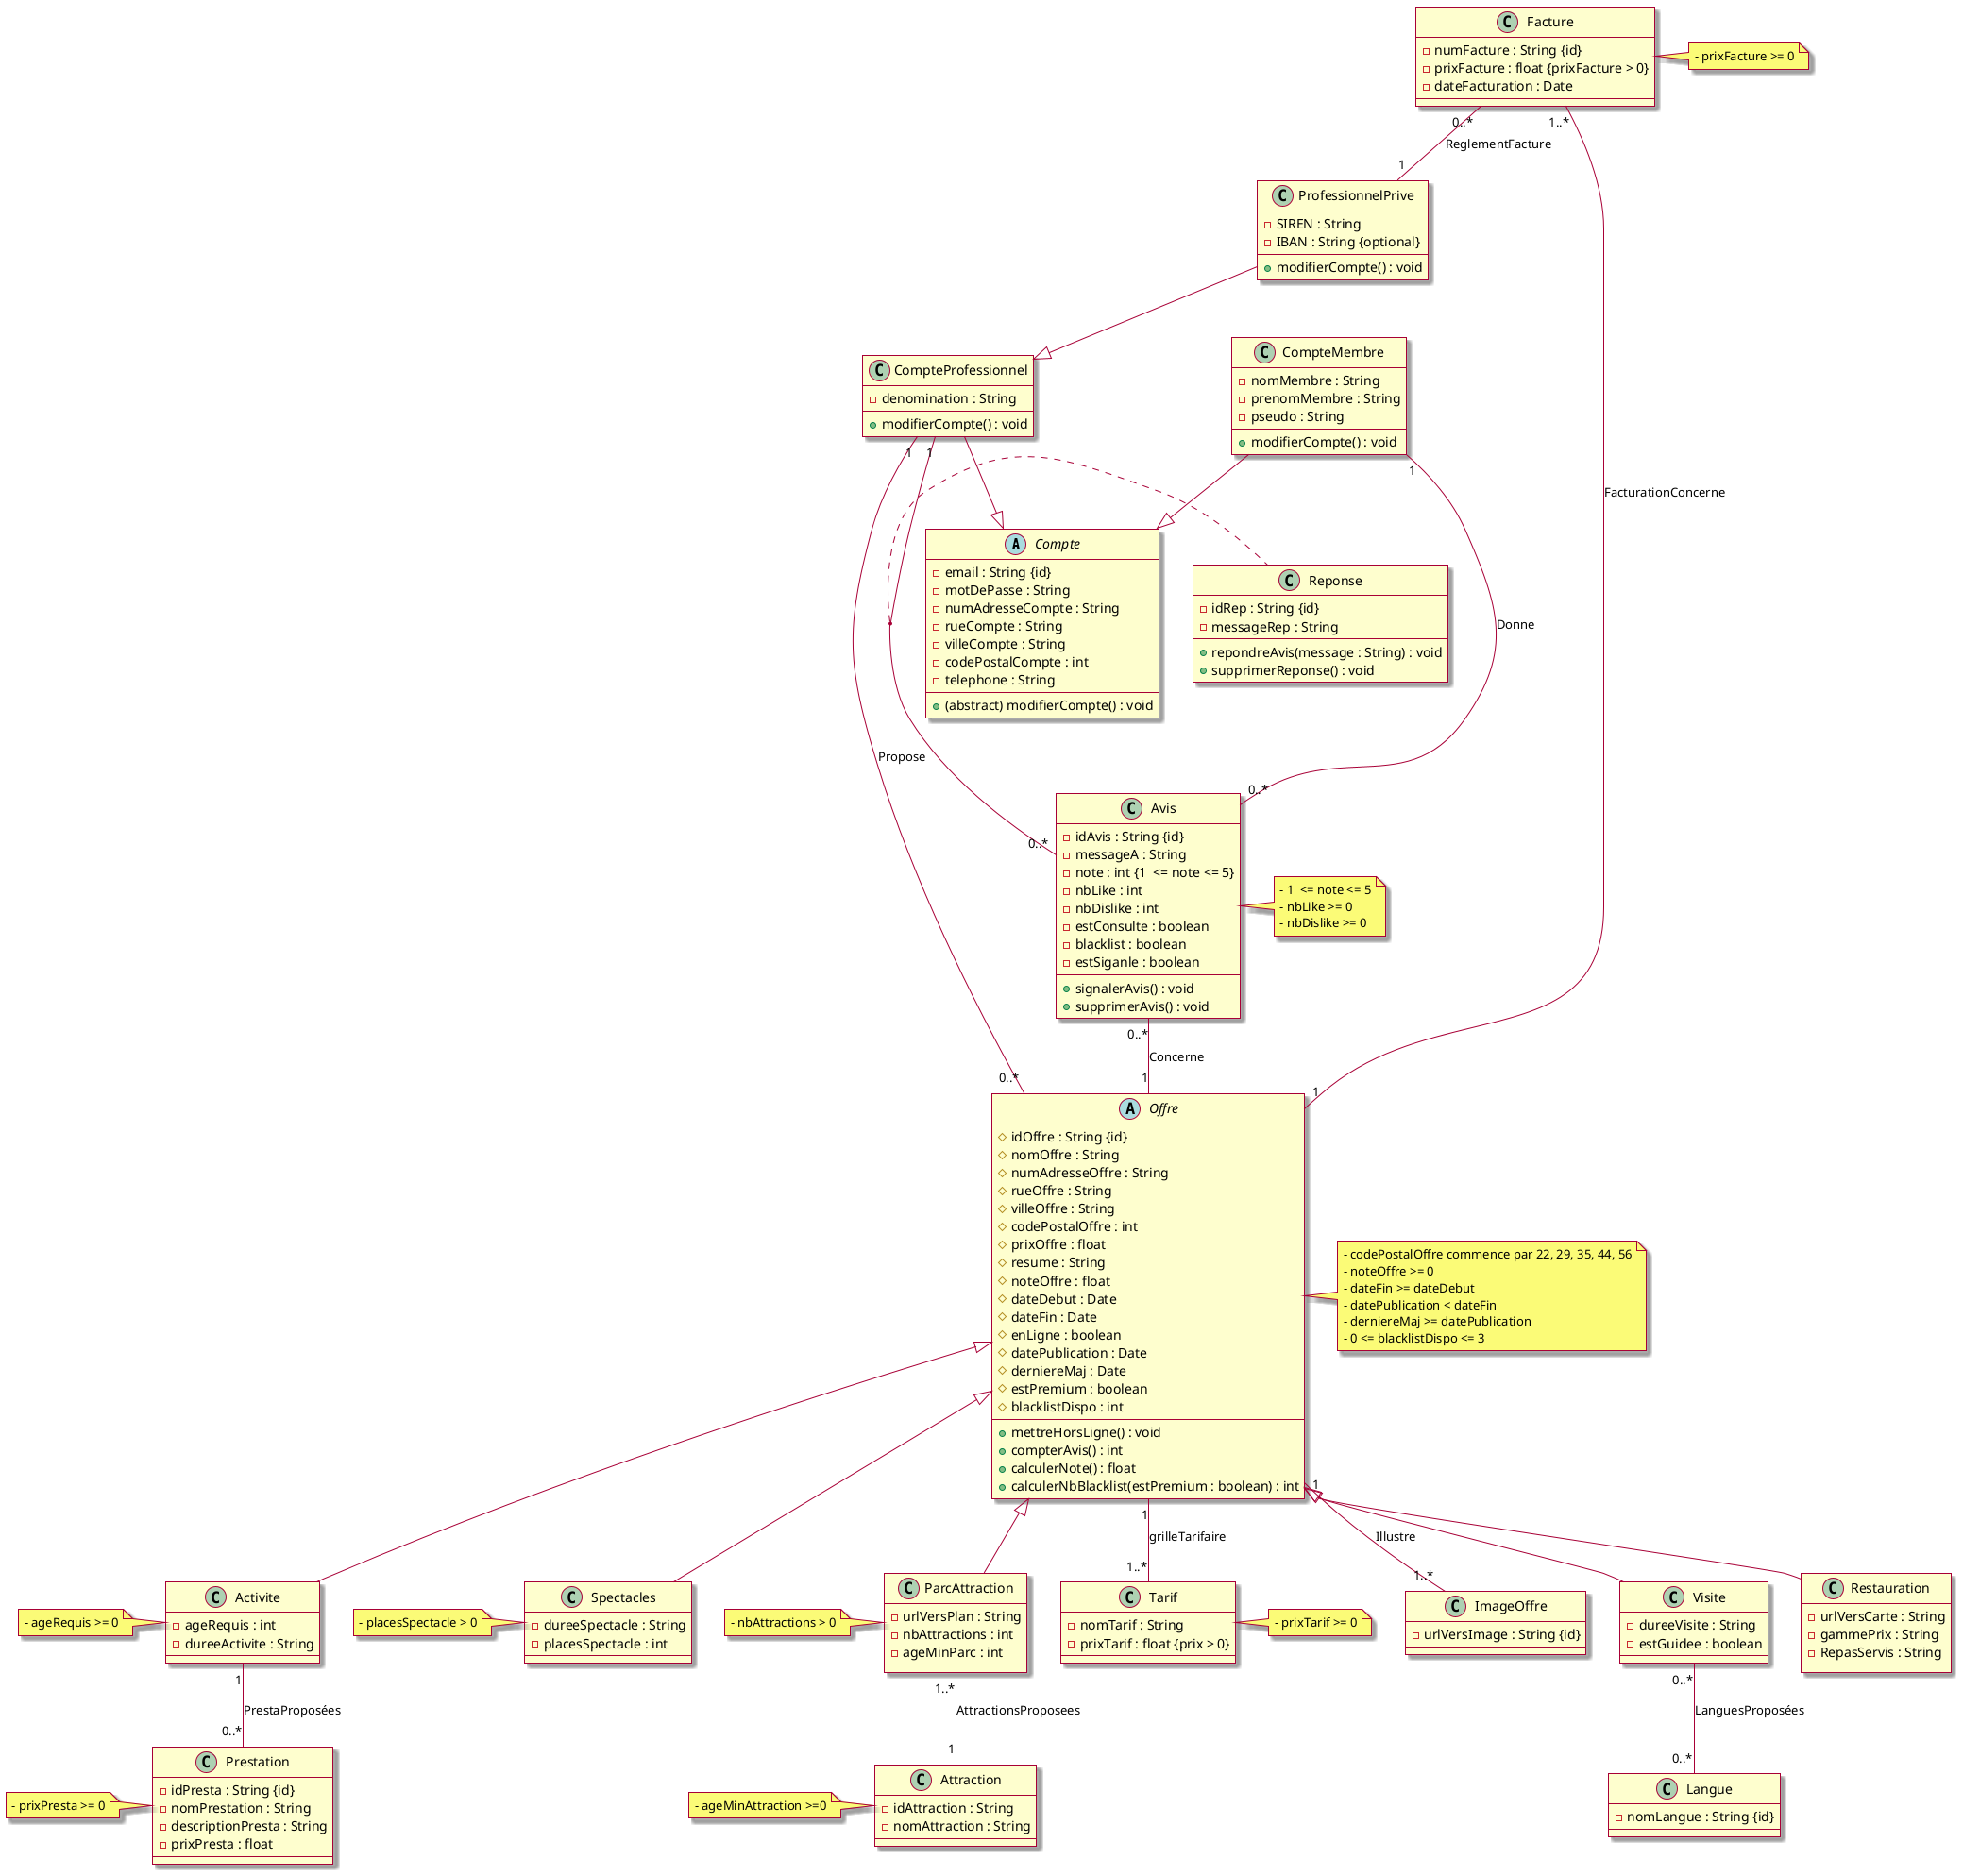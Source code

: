@startuml

skin rose

abstract class Compte {
  - email : String {id}
  - motDePasse : String
  - numAdresseCompte : String
  - rueCompte : String
  - villeCompte : String
  - codePostalCompte : int
  - telephone : String
  +(abstract) modifierCompte() : void
}

class CompteMembre {
  - nomMembre : String
  - prenomMembre : String
  - pseudo : String
  + modifierCompte() : void
}


class CompteProfessionnel {
  - denomination : String
  + modifierCompte() : void
}

class ProfessionnelPrive {
  - SIREN : String
  - IBAN : String {optional}
  + modifierCompte() : void
}

ProfessionnelPrive --|> CompteProfessionnel

CompteMembre --|> Compte
CompteProfessionnel --|> Compte

abstract class Offre {
  # idOffre : String {id}
  # nomOffre : String
  # numAdresseOffre : String
  # rueOffre : String
  # villeOffre : String
  # codePostalOffre : int
  # prixOffre : float
  # resume : String
  # noteOffre : float
  # dateDebut : Date
  # dateFin : Date
  # enLigne : boolean
  # datePublication : Date
  # derniereMaj : Date
  # estPremium : boolean
  # blacklistDispo : int
  + mettreHorsLigne() : void
  + compterAvis() : int
  + calculerNote() : float
  + calculerNbBlacklist(estPremium : boolean) : int
}

note right of Offre
- codePostalOffre commence par 22, 29, 35, 44, 56
- noteOffre >= 0
- dateFin >= dateDebut
- datePublication < dateFin
- derniereMaj >= datePublication
- 0 <= blacklistDispo <= 3
end note

class ImageOffre {
  - urlVersImage : String {id}
}

Offre "1" -- "1..*" ImageOffre: Illustre

class Activite{
  - ageRequis : int
  - dureeActivite : String
}
note left of Activite:- ageRequis >= 0

class Prestation {
  - idPresta : String {id}
  - nomPrestation : String
  - descriptionPresta : String
  - prixPresta : float
}
note left of Prestation:- prixPresta >= 0

Activite "1" -- "0..*" Prestation : PrestaProposées

class Visite {
  - dureeVisite : String
  - estGuidee : boolean
}

class Langue {
  - nomLangue : String {id}
}

Visite "0..*" -- "0..*" Langue : LanguesProposées

class Spectacles {
  - dureeSpectacle : String
  - placesSpectacle : int
  
}
note left of Spectacles:- placesSpectacle > 0

class ParcAttraction {
  - urlVersPlan : String
  - nbAttractions : int
  - ageMinParc : int
}
note left of ParcAttraction:- nbAttractions > 0

class Attraction {
  - idAttraction : String
  - nomAttraction : String
}
note left of Attraction:- ageMinAttraction >=0

ParcAttraction "1..*" -- "1" Attraction : AttractionsProposees

class Restauration {
  - urlVersCarte : String
  - gammePrix : String
  - RepasServis : String
}

Offre <|-- Activite
Offre <|-- Visite
Offre <|-- Spectacles
Offre <|-- ParcAttraction
Offre <|-- Restauration

class Tarif {
  - nomTarif : String
  - prixTarif : float {prix > 0}
}
note right of Tarif:- prixTarif >= 0

Offre "1" -- "1..*" Tarif : grilleTarifaire

class Avis {
  - idAvis : String {id}
  - messageA : String
  - note : int {1  <= note <= 5}
  - nbLike : int
  - nbDislike : int
  - estConsulte : boolean
  - blacklist : boolean
  - estSiganle : boolean
  + signalerAvis() : void
  + supprimerAvis() : void
}
note right of Avis
- 1  <= note <= 5
- nbLike >= 0
- nbDislike >= 0
end note

class Reponse {
  - idRep : String {id}
  - messageRep : String
  + repondreAvis(message : String) : void
  + supprimerReponse() : void
}

CompteProfessionnel "1" -- "0..*" Offre : Propose
CompteMembre "1" -- "0..*" Avis : Donne
Avis "0..*" -- "1" Offre : Concerne

CompteProfessionnel "1" -- "0..*" Avis
(CompteProfessionnel, Avis) .. Reponse

class Facture {
  - numFacture : String {id}
  - prixFacture : float {prixFacture > 0}
  - dateFacturation : Date
}
note right of Facture:- prixFacture >= 0

Facture "1..*" -- "1" Offre : FacturationConcerne
Facture "0..*" -- "1" ProfessionnelPrive : ReglementFacture

@enduml
